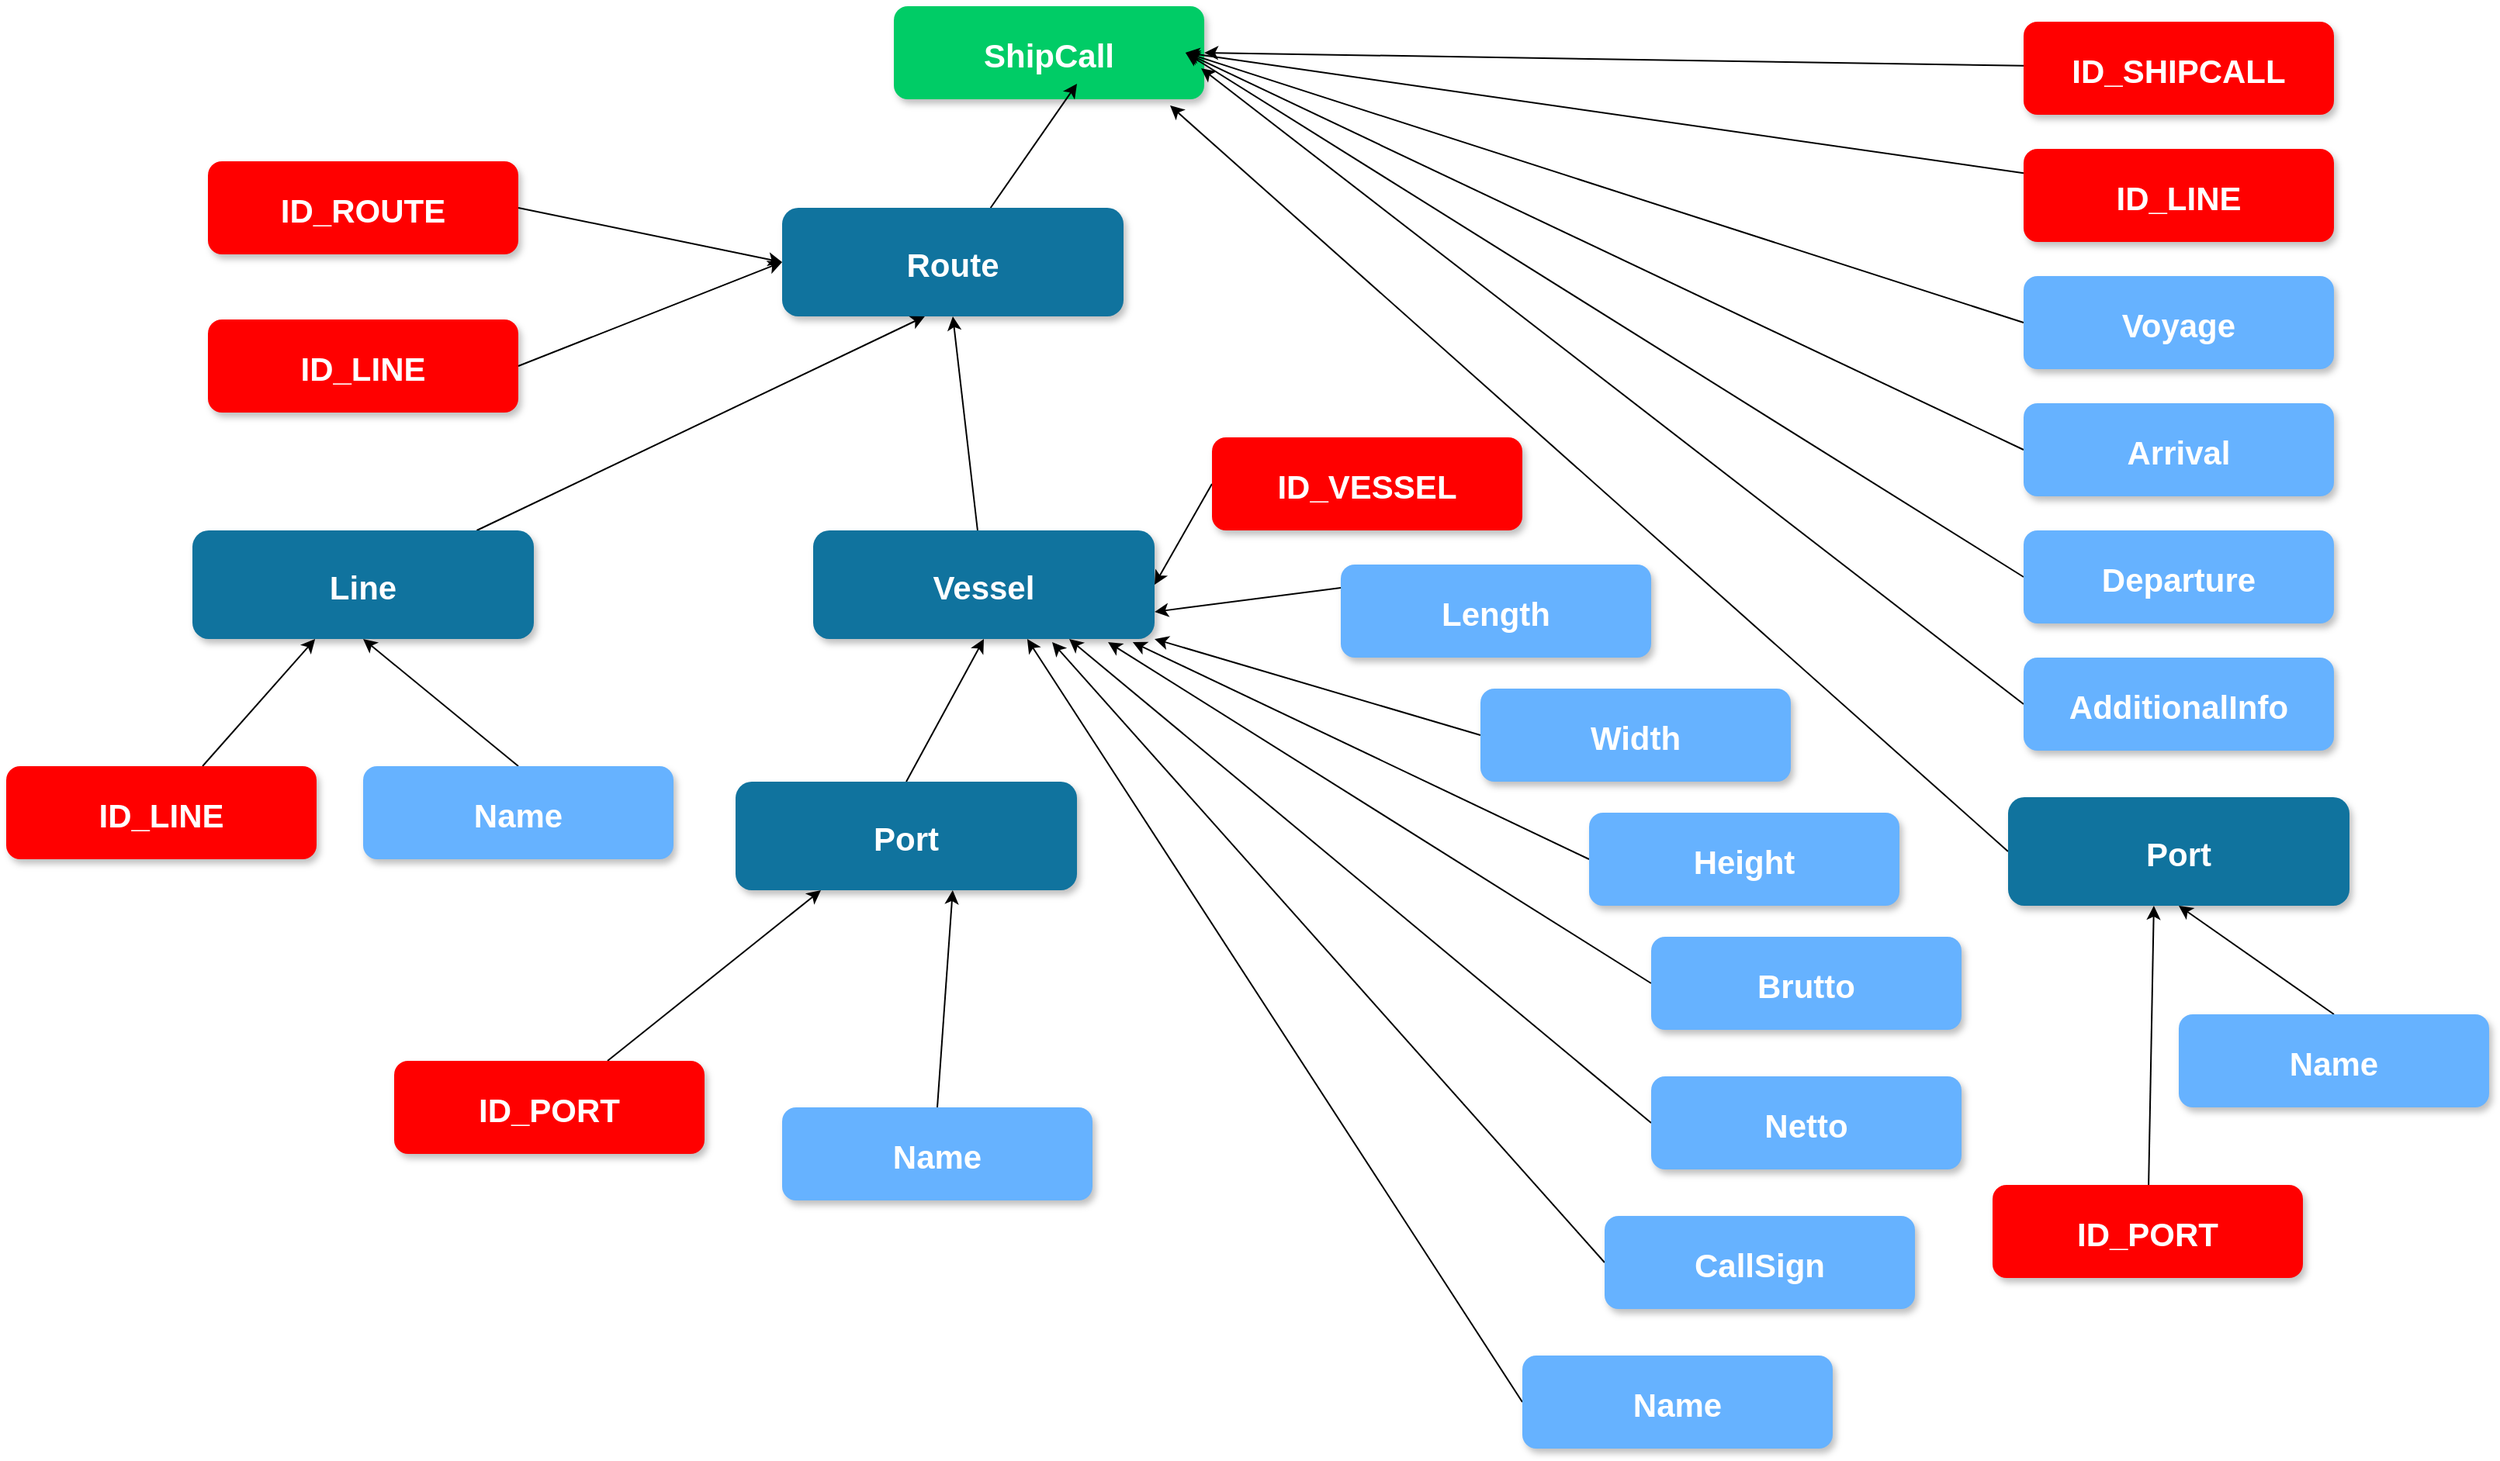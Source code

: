 <mxfile version="17.4.5" type="github"><diagram name="Page-1" id="97916047-d0de-89f5-080d-49f4d83e522f"><mxGraphModel dx="1422" dy="722" grid="1" gridSize="10" guides="1" tooltips="1" connect="1" arrows="1" fold="1" page="1" pageScale="1.5" pageWidth="1169" pageHeight="827" background="none" math="0" shadow="0"><root><mxCell id="0"/><mxCell id="1" parent="0"/><mxCell id="2" value="ShipCall" style="rounded=1;fillColor=#00CC66;strokeColor=none;shadow=1;gradientColor=none;fontStyle=1;fontColor=#FFFFFF;fontSize=21&#xA;;" parent="1" vertex="1"><mxGeometry x="672" y="180" width="200" height="60" as="geometry"/></mxCell><mxCell id="lcggfKQUq6D2q7CxVZYy-72" style="edgeStyle=none;rounded=0;orthogonalLoop=1;jettySize=auto;html=1;entryX=0.59;entryY=0.833;entryDx=0;entryDy=0;entryPerimeter=0;" parent="1" source="3" target="2" edge="1"><mxGeometry relative="1" as="geometry"/></mxCell><mxCell id="3" value="Route" style="rounded=1;fillColor=#10739E;strokeColor=none;shadow=1;gradientColor=none;fontStyle=1;fontColor=#FFFFFF;fontSize=21&#xA;;" parent="1" vertex="1"><mxGeometry x="600" y="310" width="220" height="70" as="geometry"/></mxCell><mxCell id="lcggfKQUq6D2q7CxVZYy-66" style="edgeStyle=none;rounded=0;orthogonalLoop=1;jettySize=auto;html=1;entryX=1;entryY=0.5;entryDx=0;entryDy=0;" parent="1" source="lcggfKQUq6D2q7CxVZYy-57" target="2" edge="1"><mxGeometry relative="1" as="geometry"/></mxCell><mxCell id="lcggfKQUq6D2q7CxVZYy-57" value="ID_SHIPCALL" style="rounded=1;fillColor=red;strokeColor=none;shadow=1;gradientColor=none;fontStyle=1;fontColor=#FFFFFF;fontSize=21&#xA;;" parent="1" vertex="1"><mxGeometry x="1400" y="190" width="200" height="60" as="geometry"/></mxCell><mxCell id="lcggfKQUq6D2q7CxVZYy-67" style="edgeStyle=none;rounded=0;orthogonalLoop=1;jettySize=auto;html=1;" parent="1" source="lcggfKQUq6D2q7CxVZYy-58" edge="1"><mxGeometry relative="1" as="geometry"><mxPoint x="860" y="210" as="targetPoint"/></mxGeometry></mxCell><mxCell id="lcggfKQUq6D2q7CxVZYy-58" value="ID_LINE" style="rounded=1;fillColor=red&#xA;;strokeColor=none;shadow=1;gradientColor=none;fontStyle=1;fontColor=#FFFFFF;fontSize=21&#xA;;" parent="1" vertex="1"><mxGeometry x="1400" y="272" width="200" height="60" as="geometry"/></mxCell><mxCell id="lcggfKQUq6D2q7CxVZYy-68" style="edgeStyle=none;rounded=0;orthogonalLoop=1;jettySize=auto;html=1;exitX=0;exitY=0.5;exitDx=0;exitDy=0;" parent="1" source="lcggfKQUq6D2q7CxVZYy-59" edge="1"><mxGeometry relative="1" as="geometry"><mxPoint x="860" y="210" as="targetPoint"/></mxGeometry></mxCell><mxCell id="lcggfKQUq6D2q7CxVZYy-59" value="Voyage" style="rounded=1;fillColor=#66B2FF;strokeColor=none;shadow=1;gradientColor=none;fontStyle=1;fontColor=#FFFFFF;fontSize=21&#xA;;" parent="1" vertex="1"><mxGeometry x="1400" y="354" width="200" height="60" as="geometry"/></mxCell><mxCell id="lcggfKQUq6D2q7CxVZYy-69" style="edgeStyle=none;rounded=0;orthogonalLoop=1;jettySize=auto;html=1;exitX=0;exitY=0.5;exitDx=0;exitDy=0;" parent="1" source="lcggfKQUq6D2q7CxVZYy-60" edge="1"><mxGeometry relative="1" as="geometry"><mxPoint x="860" y="210" as="targetPoint"/></mxGeometry></mxCell><mxCell id="lcggfKQUq6D2q7CxVZYy-60" value="Arrival" style="rounded=1;fillColor=#66B2FF;strokeColor=none;shadow=1;gradientColor=none;fontStyle=1;fontColor=#FFFFFF;fontSize=21&#xA;;" parent="1" vertex="1"><mxGeometry x="1400" y="436" width="200" height="60" as="geometry"/></mxCell><mxCell id="lcggfKQUq6D2q7CxVZYy-70" style="edgeStyle=none;rounded=0;orthogonalLoop=1;jettySize=auto;html=1;exitX=0;exitY=0.5;exitDx=0;exitDy=0;" parent="1" source="lcggfKQUq6D2q7CxVZYy-61" edge="1"><mxGeometry relative="1" as="geometry"><mxPoint x="860" y="210" as="targetPoint"/></mxGeometry></mxCell><mxCell id="lcggfKQUq6D2q7CxVZYy-61" value="Departure" style="rounded=1;fillColor=#66B2FF;strokeColor=none;shadow=1;gradientColor=none;fontStyle=1;fontColor=#FFFFFF;fontSize=21&#xA;;" parent="1" vertex="1"><mxGeometry x="1400" y="518" width="200" height="60" as="geometry"/></mxCell><mxCell id="lcggfKQUq6D2q7CxVZYy-71" style="edgeStyle=none;rounded=0;orthogonalLoop=1;jettySize=auto;html=1;exitX=0;exitY=0.5;exitDx=0;exitDy=0;" parent="1" source="lcggfKQUq6D2q7CxVZYy-62" edge="1"><mxGeometry relative="1" as="geometry"><mxPoint x="870" y="220" as="targetPoint"/></mxGeometry></mxCell><mxCell id="lcggfKQUq6D2q7CxVZYy-62" value="AdditionalInfo" style="rounded=1;fillColor=#66B2FF;strokeColor=none;shadow=1;gradientColor=none;fontStyle=1;fontColor=#FFFFFF;fontSize=21&#xA;;" parent="1" vertex="1"><mxGeometry x="1400" y="600" width="200" height="60" as="geometry"/></mxCell><mxCell id="lcggfKQUq6D2q7CxVZYy-65" style="edgeStyle=none;rounded=0;orthogonalLoop=1;jettySize=auto;html=1;entryX=0;entryY=0.75;entryDx=0;entryDy=0;" parent="1" source="lcggfKQUq6D2q7CxVZYy-58" target="lcggfKQUq6D2q7CxVZYy-58" edge="1"><mxGeometry relative="1" as="geometry"/></mxCell><mxCell id="lcggfKQUq6D2q7CxVZYy-75" style="edgeStyle=none;rounded=0;orthogonalLoop=1;jettySize=auto;html=1;exitX=1;exitY=0.5;exitDx=0;exitDy=0;entryX=0;entryY=0.5;entryDx=0;entryDy=0;" parent="1" source="lcggfKQUq6D2q7CxVZYy-73" target="3" edge="1"><mxGeometry relative="1" as="geometry"/></mxCell><mxCell id="lcggfKQUq6D2q7CxVZYy-73" value="ID_ROUTE" style="rounded=1;fillColor=red;strokeColor=none;shadow=1;gradientColor=none;fontStyle=1;fontColor=#FFFFFF;fontSize=21&#xA;;" parent="1" vertex="1"><mxGeometry x="230" y="280" width="200" height="60" as="geometry"/></mxCell><mxCell id="lcggfKQUq6D2q7CxVZYy-76" style="edgeStyle=none;rounded=0;orthogonalLoop=1;jettySize=auto;html=1;exitX=1;exitY=0.5;exitDx=0;exitDy=0;entryX=0;entryY=0.5;entryDx=0;entryDy=0;" parent="1" source="lcggfKQUq6D2q7CxVZYy-74" target="3" edge="1"><mxGeometry relative="1" as="geometry"><mxPoint x="670" y="360" as="targetPoint"/></mxGeometry></mxCell><mxCell id="lcggfKQUq6D2q7CxVZYy-74" value="ID_LINE" style="rounded=1;fillColor=red&#xA;;strokeColor=none;shadow=1;gradientColor=none;fontStyle=1;fontColor=#FFFFFF;fontSize=21&#xA;;" parent="1" vertex="1"><mxGeometry x="230" y="382" width="200" height="60" as="geometry"/></mxCell><mxCell id="lcggfKQUq6D2q7CxVZYy-86" style="edgeStyle=none;rounded=0;orthogonalLoop=1;jettySize=auto;html=1;entryX=0.418;entryY=1;entryDx=0;entryDy=0;entryPerimeter=0;" parent="1" source="lcggfKQUq6D2q7CxVZYy-77" target="3" edge="1"><mxGeometry relative="1" as="geometry"/></mxCell><mxCell id="lcggfKQUq6D2q7CxVZYy-77" value="Line" style="rounded=1;fillColor=#10739E;strokeColor=none;shadow=1;gradientColor=none;fontStyle=1;fontColor=#FFFFFF;fontSize=21&#xA;;" parent="1" vertex="1"><mxGeometry x="220" y="518" width="220" height="70" as="geometry"/></mxCell><mxCell id="lcggfKQUq6D2q7CxVZYy-87" style="edgeStyle=none;rounded=0;orthogonalLoop=1;jettySize=auto;html=1;entryX=0.5;entryY=1;entryDx=0;entryDy=0;" parent="1" source="lcggfKQUq6D2q7CxVZYy-78" target="3" edge="1"><mxGeometry relative="1" as="geometry"/></mxCell><mxCell id="lcggfKQUq6D2q7CxVZYy-78" value="Vessel" style="rounded=1;fillColor=#10739E;strokeColor=none;shadow=1;gradientColor=none;fontStyle=1;fontColor=#FFFFFF;fontSize=21&#xA;;" parent="1" vertex="1"><mxGeometry x="620" y="518" width="220" height="70" as="geometry"/></mxCell><mxCell id="lcggfKQUq6D2q7CxVZYy-85" style="edgeStyle=none;rounded=0;orthogonalLoop=1;jettySize=auto;html=1;exitX=0;exitY=0.5;exitDx=0;exitDy=0;entryX=0.89;entryY=1.067;entryDx=0;entryDy=0;entryPerimeter=0;" parent="1" source="lcggfKQUq6D2q7CxVZYy-79" target="2" edge="1"><mxGeometry relative="1" as="geometry"/></mxCell><mxCell id="lcggfKQUq6D2q7CxVZYy-79" value="Port" style="rounded=1;fillColor=#10739E;strokeColor=none;shadow=1;gradientColor=none;fontStyle=1;fontColor=#FFFFFF;fontSize=21&#xA;;" parent="1" vertex="1"><mxGeometry x="1390" y="690" width="220" height="70" as="geometry"/></mxCell><mxCell id="lcggfKQUq6D2q7CxVZYy-83" style="edgeStyle=none;rounded=0;orthogonalLoop=1;jettySize=auto;html=1;entryX=0.427;entryY=1;entryDx=0;entryDy=0;entryPerimeter=0;" parent="1" source="lcggfKQUq6D2q7CxVZYy-80" target="lcggfKQUq6D2q7CxVZYy-79" edge="1"><mxGeometry relative="1" as="geometry"/></mxCell><mxCell id="lcggfKQUq6D2q7CxVZYy-80" value="ID_PORT" style="rounded=1;fillColor=red;strokeColor=none;shadow=1;gradientColor=none;fontStyle=1;fontColor=#FFFFFF;fontSize=21&#xA;;" parent="1" vertex="1"><mxGeometry x="1380" y="940" width="200" height="60" as="geometry"/></mxCell><mxCell id="lcggfKQUq6D2q7CxVZYy-84" style="edgeStyle=none;rounded=0;orthogonalLoop=1;jettySize=auto;html=1;exitX=0.5;exitY=0;exitDx=0;exitDy=0;entryX=0.5;entryY=1;entryDx=0;entryDy=0;" parent="1" source="lcggfKQUq6D2q7CxVZYy-82" target="lcggfKQUq6D2q7CxVZYy-79" edge="1"><mxGeometry relative="1" as="geometry"/></mxCell><mxCell id="lcggfKQUq6D2q7CxVZYy-82" value="Name" style="rounded=1;fillColor=#66B2FF;strokeColor=none;shadow=1;gradientColor=none;fontStyle=1;fontColor=#FFFFFF;fontSize=21&#xA;;" parent="1" vertex="1"><mxGeometry x="1500" y="830" width="200" height="60" as="geometry"/></mxCell><mxCell id="lcggfKQUq6D2q7CxVZYy-90" style="edgeStyle=none;rounded=0;orthogonalLoop=1;jettySize=auto;html=1;" parent="1" source="lcggfKQUq6D2q7CxVZYy-88" target="lcggfKQUq6D2q7CxVZYy-77" edge="1"><mxGeometry relative="1" as="geometry"/></mxCell><mxCell id="lcggfKQUq6D2q7CxVZYy-88" value="ID_LINE" style="rounded=1;fillColor=red&#xA;;strokeColor=none;shadow=1;gradientColor=none;fontStyle=1;fontColor=#FFFFFF;fontSize=21&#xA;;" parent="1" vertex="1"><mxGeometry x="100" y="670" width="200" height="60" as="geometry"/></mxCell><mxCell id="lcggfKQUq6D2q7CxVZYy-91" style="edgeStyle=none;rounded=0;orthogonalLoop=1;jettySize=auto;html=1;exitX=0.5;exitY=0;exitDx=0;exitDy=0;entryX=0.5;entryY=1;entryDx=0;entryDy=0;" parent="1" source="lcggfKQUq6D2q7CxVZYy-89" target="lcggfKQUq6D2q7CxVZYy-77" edge="1"><mxGeometry relative="1" as="geometry"/></mxCell><mxCell id="lcggfKQUq6D2q7CxVZYy-89" value="Name" style="rounded=1;fillColor=#66B2FF;strokeColor=none;shadow=1;gradientColor=none;fontStyle=1;fontColor=#FFFFFF;fontSize=21&#xA;;" parent="1" vertex="1"><mxGeometry x="330" y="670" width="200" height="60" as="geometry"/></mxCell><mxCell id="lcggfKQUq6D2q7CxVZYy-97" style="edgeStyle=none;rounded=0;orthogonalLoop=1;jettySize=auto;html=1;exitX=0.5;exitY=0;exitDx=0;exitDy=0;entryX=0.5;entryY=1;entryDx=0;entryDy=0;" parent="1" source="lcggfKQUq6D2q7CxVZYy-92" target="lcggfKQUq6D2q7CxVZYy-78" edge="1"><mxGeometry relative="1" as="geometry"/></mxCell><mxCell id="lcggfKQUq6D2q7CxVZYy-92" value="Port" style="rounded=1;fillColor=#10739E;strokeColor=none;shadow=1;gradientColor=none;fontStyle=1;fontColor=#FFFFFF;fontSize=21&#xA;;" parent="1" vertex="1"><mxGeometry x="570" y="680" width="220" height="70" as="geometry"/></mxCell><mxCell id="lcggfKQUq6D2q7CxVZYy-95" style="edgeStyle=none;rounded=0;orthogonalLoop=1;jettySize=auto;html=1;entryX=0.25;entryY=1;entryDx=0;entryDy=0;" parent="1" source="lcggfKQUq6D2q7CxVZYy-93" target="lcggfKQUq6D2q7CxVZYy-92" edge="1"><mxGeometry relative="1" as="geometry"/></mxCell><mxCell id="lcggfKQUq6D2q7CxVZYy-93" value="ID_PORT" style="rounded=1;fillColor=red;strokeColor=none;shadow=1;gradientColor=none;fontStyle=1;fontColor=#FFFFFF;fontSize=21&#xA;;" parent="1" vertex="1"><mxGeometry x="350" y="860" width="200" height="60" as="geometry"/></mxCell><mxCell id="lcggfKQUq6D2q7CxVZYy-96" style="edgeStyle=none;rounded=0;orthogonalLoop=1;jettySize=auto;html=1;exitX=0.5;exitY=0;exitDx=0;exitDy=0;entryX=0.636;entryY=1;entryDx=0;entryDy=0;entryPerimeter=0;" parent="1" source="lcggfKQUq6D2q7CxVZYy-94" target="lcggfKQUq6D2q7CxVZYy-92" edge="1"><mxGeometry relative="1" as="geometry"/></mxCell><mxCell id="lcggfKQUq6D2q7CxVZYy-94" value="Name" style="rounded=1;fillColor=#66B2FF;strokeColor=none;shadow=1;gradientColor=none;fontStyle=1;fontColor=#FFFFFF;fontSize=21&#xA;;" parent="1" vertex="1"><mxGeometry x="600" y="890" width="200" height="60" as="geometry"/></mxCell><mxCell id="lcggfKQUq6D2q7CxVZYy-99" style="edgeStyle=none;rounded=0;orthogonalLoop=1;jettySize=auto;html=1;exitX=0;exitY=0.5;exitDx=0;exitDy=0;entryX=1;entryY=0.5;entryDx=0;entryDy=0;" parent="1" source="lcggfKQUq6D2q7CxVZYy-98" target="lcggfKQUq6D2q7CxVZYy-78" edge="1"><mxGeometry relative="1" as="geometry"/></mxCell><mxCell id="lcggfKQUq6D2q7CxVZYy-98" value="ID_VESSEL" style="rounded=1;fillColor=red;strokeColor=none;shadow=1;gradientColor=none;fontStyle=1;fontColor=#FFFFFF;fontSize=21&#xA;;" parent="1" vertex="1"><mxGeometry x="877" y="458" width="200" height="60" as="geometry"/></mxCell><mxCell id="lcggfKQUq6D2q7CxVZYy-101" style="edgeStyle=none;rounded=0;orthogonalLoop=1;jettySize=auto;html=1;exitX=0;exitY=0.25;exitDx=0;exitDy=0;entryX=1;entryY=0.75;entryDx=0;entryDy=0;" parent="1" source="lcggfKQUq6D2q7CxVZYy-100" target="lcggfKQUq6D2q7CxVZYy-78" edge="1"><mxGeometry relative="1" as="geometry"/></mxCell><mxCell id="lcggfKQUq6D2q7CxVZYy-100" value="Length" style="rounded=1;fillColor=#66B2FF;strokeColor=none;shadow=1;gradientColor=none;fontStyle=1;fontColor=#FFFFFF;fontSize=21&#xA;;" parent="1" vertex="1"><mxGeometry x="960" y="540" width="200" height="60" as="geometry"/></mxCell><mxCell id="lcggfKQUq6D2q7CxVZYy-103" style="edgeStyle=none;rounded=0;orthogonalLoop=1;jettySize=auto;html=1;exitX=0;exitY=0.5;exitDx=0;exitDy=0;entryX=1;entryY=1;entryDx=0;entryDy=0;" parent="1" source="lcggfKQUq6D2q7CxVZYy-102" target="lcggfKQUq6D2q7CxVZYy-78" edge="1"><mxGeometry relative="1" as="geometry"/></mxCell><mxCell id="lcggfKQUq6D2q7CxVZYy-102" value="Width" style="rounded=1;fillColor=#66B2FF;strokeColor=none;shadow=1;gradientColor=none;fontStyle=1;fontColor=#FFFFFF;fontSize=21&#xA;;" parent="1" vertex="1"><mxGeometry x="1050" y="620" width="200" height="60" as="geometry"/></mxCell><mxCell id="lcggfKQUq6D2q7CxVZYy-105" style="edgeStyle=none;rounded=0;orthogonalLoop=1;jettySize=auto;html=1;exitX=0;exitY=0.5;exitDx=0;exitDy=0;entryX=0.936;entryY=1.029;entryDx=0;entryDy=0;entryPerimeter=0;" parent="1" source="lcggfKQUq6D2q7CxVZYy-104" target="lcggfKQUq6D2q7CxVZYy-78" edge="1"><mxGeometry relative="1" as="geometry"/></mxCell><mxCell id="lcggfKQUq6D2q7CxVZYy-104" value="Height" style="rounded=1;fillColor=#66B2FF;strokeColor=none;shadow=1;gradientColor=none;fontStyle=1;fontColor=#FFFFFF;fontSize=21&#xA;;" parent="1" vertex="1"><mxGeometry x="1120" y="700" width="200" height="60" as="geometry"/></mxCell><mxCell id="lcggfKQUq6D2q7CxVZYy-107" style="edgeStyle=none;rounded=0;orthogonalLoop=1;jettySize=auto;html=1;exitX=0;exitY=0.5;exitDx=0;exitDy=0;" parent="1" source="lcggfKQUq6D2q7CxVZYy-106" edge="1"><mxGeometry relative="1" as="geometry"><mxPoint x="810" y="590" as="targetPoint"/></mxGeometry></mxCell><mxCell id="lcggfKQUq6D2q7CxVZYy-106" value="Brutto" style="rounded=1;fillColor=#66B2FF;strokeColor=none;shadow=1;gradientColor=none;fontStyle=1;fontColor=#FFFFFF;fontSize=21&#xA;;" parent="1" vertex="1"><mxGeometry x="1160" y="780" width="200" height="60" as="geometry"/></mxCell><mxCell id="lcggfKQUq6D2q7CxVZYy-109" style="edgeStyle=none;rounded=0;orthogonalLoop=1;jettySize=auto;html=1;exitX=0;exitY=0.5;exitDx=0;exitDy=0;entryX=0.75;entryY=1;entryDx=0;entryDy=0;" parent="1" source="lcggfKQUq6D2q7CxVZYy-108" target="lcggfKQUq6D2q7CxVZYy-78" edge="1"><mxGeometry relative="1" as="geometry"/></mxCell><mxCell id="lcggfKQUq6D2q7CxVZYy-108" value="Netto" style="rounded=1;fillColor=#66B2FF;strokeColor=none;shadow=1;gradientColor=none;fontStyle=1;fontColor=#FFFFFF;fontSize=21&#xA;;" parent="1" vertex="1"><mxGeometry x="1160" y="870" width="200" height="60" as="geometry"/></mxCell><mxCell id="lcggfKQUq6D2q7CxVZYy-111" style="edgeStyle=none;rounded=0;orthogonalLoop=1;jettySize=auto;html=1;exitX=0;exitY=0.5;exitDx=0;exitDy=0;entryX=0.7;entryY=1.029;entryDx=0;entryDy=0;entryPerimeter=0;" parent="1" source="lcggfKQUq6D2q7CxVZYy-110" target="lcggfKQUq6D2q7CxVZYy-78" edge="1"><mxGeometry relative="1" as="geometry"/></mxCell><mxCell id="lcggfKQUq6D2q7CxVZYy-110" value="CallSign" style="rounded=1;fillColor=#66B2FF;strokeColor=none;shadow=1;gradientColor=none;fontStyle=1;fontColor=#FFFFFF;fontSize=21&#xA;;" parent="1" vertex="1"><mxGeometry x="1130" y="960" width="200" height="60" as="geometry"/></mxCell><mxCell id="lcggfKQUq6D2q7CxVZYy-113" style="edgeStyle=none;rounded=0;orthogonalLoop=1;jettySize=auto;html=1;exitX=0;exitY=0.5;exitDx=0;exitDy=0;entryX=0.627;entryY=1;entryDx=0;entryDy=0;entryPerimeter=0;" parent="1" source="lcggfKQUq6D2q7CxVZYy-112" target="lcggfKQUq6D2q7CxVZYy-78" edge="1"><mxGeometry relative="1" as="geometry"/></mxCell><mxCell id="lcggfKQUq6D2q7CxVZYy-112" value="Name" style="rounded=1;fillColor=#66B2FF;strokeColor=none;shadow=1;gradientColor=none;fontStyle=1;fontColor=#FFFFFF;fontSize=21&#xA;;" parent="1" vertex="1"><mxGeometry x="1077" y="1050" width="200" height="60" as="geometry"/></mxCell></root></mxGraphModel></diagram></mxfile>